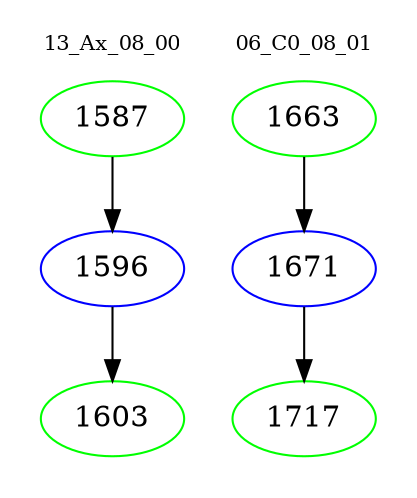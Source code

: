 digraph{
subgraph cluster_0 {
color = white
label = "13_Ax_08_00";
fontsize=10;
T0_1587 [label="1587", color="green"]
T0_1587 -> T0_1596 [color="black"]
T0_1596 [label="1596", color="blue"]
T0_1596 -> T0_1603 [color="black"]
T0_1603 [label="1603", color="green"]
}
subgraph cluster_1 {
color = white
label = "06_C0_08_01";
fontsize=10;
T1_1663 [label="1663", color="green"]
T1_1663 -> T1_1671 [color="black"]
T1_1671 [label="1671", color="blue"]
T1_1671 -> T1_1717 [color="black"]
T1_1717 [label="1717", color="green"]
}
}
